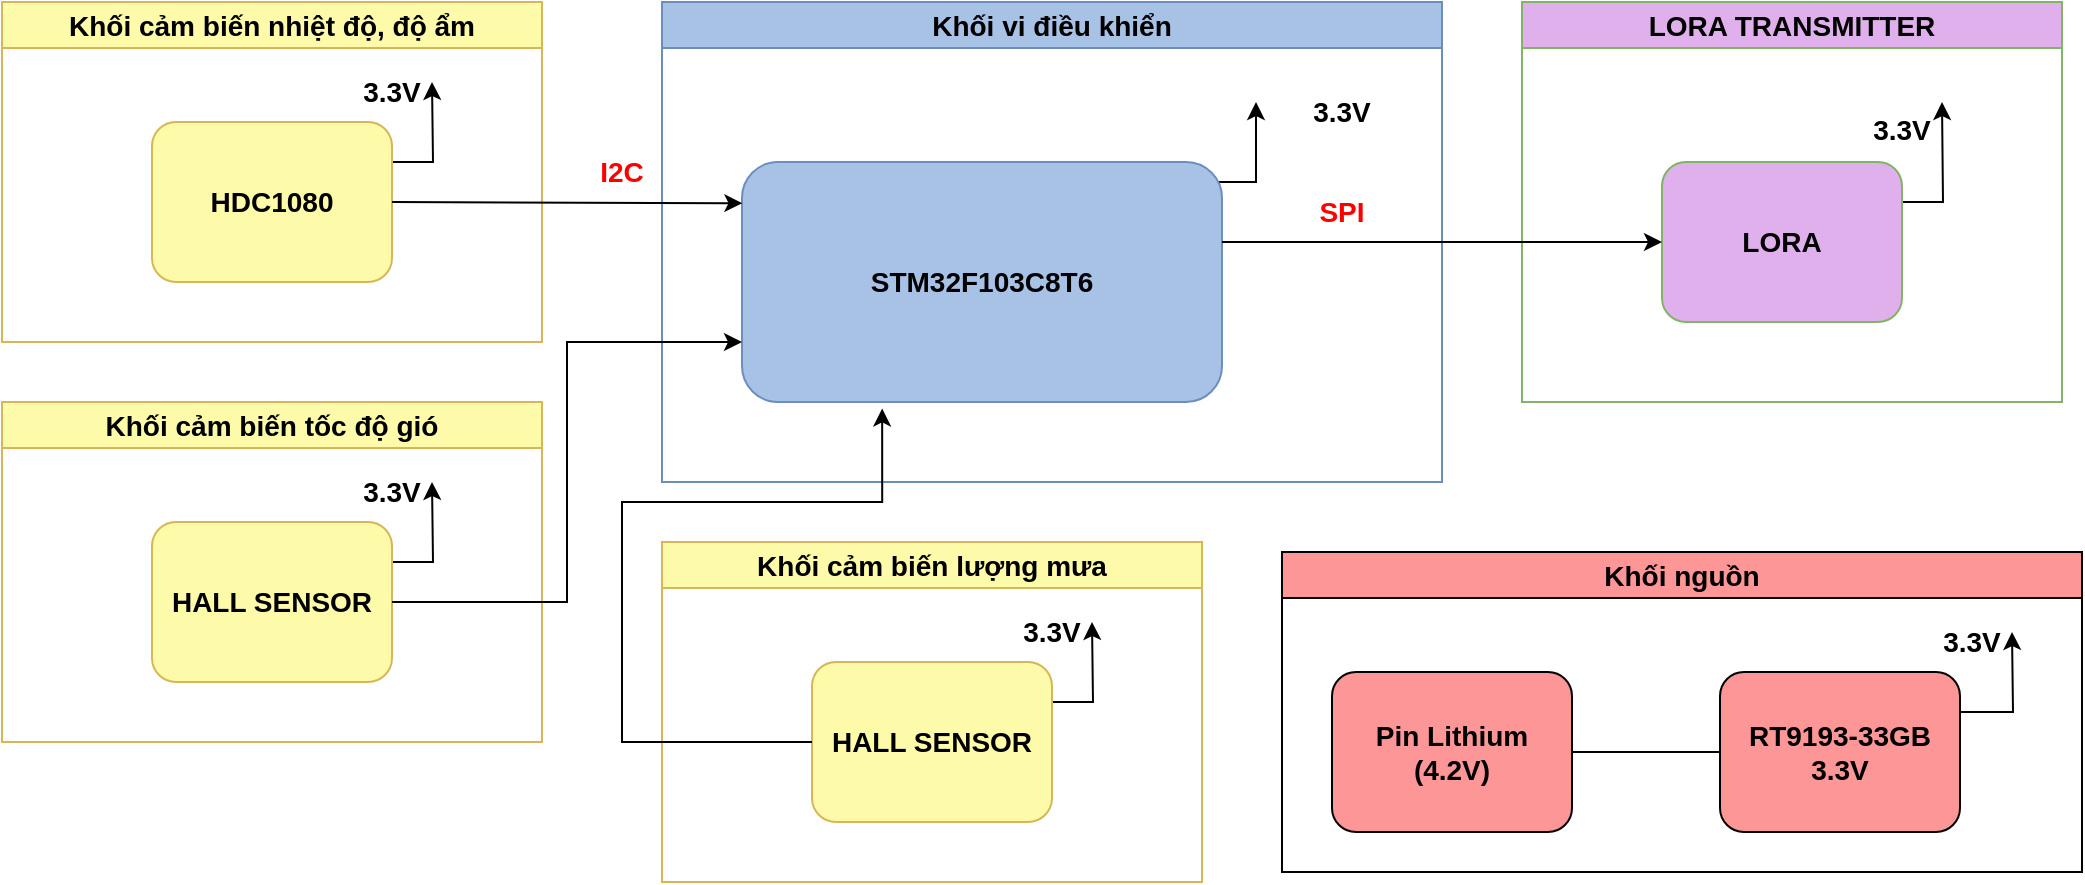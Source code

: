 <mxfile version="24.8.3">
  <diagram name="Trang-1" id="50XDKVebg6orlAEuv0TH">
    <mxGraphModel dx="2236" dy="1180" grid="1" gridSize="10" guides="1" tooltips="1" connect="1" arrows="1" fold="1" page="1" pageScale="1" pageWidth="1654" pageHeight="2336" math="0" shadow="0">
      <root>
        <mxCell id="0" />
        <mxCell id="1" parent="0" />
        <mxCell id="mu7fVTqWA4w7tYTgIMNA-5" value="Khối vi điều khiển" style="swimlane;whiteSpace=wrap;html=1;fontStyle=1;fontSize=14;fillColor=#a8c2e6;strokeColor=#6c8ebf;" parent="1" vertex="1">
          <mxGeometry x="530" y="160" width="390" height="240" as="geometry" />
        </mxCell>
        <mxCell id="mu7fVTqWA4w7tYTgIMNA-6" style="edgeStyle=orthogonalEdgeStyle;rounded=0;orthogonalLoop=1;jettySize=auto;html=1;fontStyle=1;fontSize=14;" parent="mu7fVTqWA4w7tYTgIMNA-5" edge="1">
          <mxGeometry relative="1" as="geometry">
            <mxPoint x="297" y="50" as="targetPoint" />
            <mxPoint x="277" y="90" as="sourcePoint" />
            <Array as="points">
              <mxPoint x="297" y="90" />
            </Array>
          </mxGeometry>
        </mxCell>
        <mxCell id="mu7fVTqWA4w7tYTgIMNA-8" value="STM32F103C8T6" style="rounded=1;whiteSpace=wrap;html=1;fontStyle=1;fontSize=14;fillColor=#a8c2e6;strokeColor=#6c8ebf;" parent="mu7fVTqWA4w7tYTgIMNA-5" vertex="1">
          <mxGeometry x="40" y="80" width="240" height="120" as="geometry" />
        </mxCell>
        <mxCell id="mu7fVTqWA4w7tYTgIMNA-11" value="3.3V" style="text;html=1;align=center;verticalAlign=middle;whiteSpace=wrap;rounded=0;fontStyle=1;fontSize=14;" parent="mu7fVTqWA4w7tYTgIMNA-5" vertex="1">
          <mxGeometry x="310" y="40" width="60" height="30" as="geometry" />
        </mxCell>
        <mxCell id="mu7fVTqWA4w7tYTgIMNA-14" value="SPI" style="text;html=1;align=center;verticalAlign=middle;whiteSpace=wrap;rounded=0;fontStyle=1;fontColor=#FF0000;fontSize=14;" parent="mu7fVTqWA4w7tYTgIMNA-5" vertex="1">
          <mxGeometry x="310" y="90" width="60" height="30" as="geometry" />
        </mxCell>
        <mxCell id="mu7fVTqWA4w7tYTgIMNA-17" value="Khối cảm biến nhiệt độ, độ ẩm" style="swimlane;whiteSpace=wrap;html=1;fontStyle=1;fontSize=14;fillColor=#fdfaaa;strokeColor=#d6b656;" parent="1" vertex="1">
          <mxGeometry x="200" y="160" width="270" height="170" as="geometry" />
        </mxCell>
        <mxCell id="mu7fVTqWA4w7tYTgIMNA-18" style="edgeStyle=orthogonalEdgeStyle;rounded=0;orthogonalLoop=1;jettySize=auto;html=1;exitX=1;exitY=0.25;exitDx=0;exitDy=0;fontStyle=1;fontSize=14;" parent="mu7fVTqWA4w7tYTgIMNA-17" source="mu7fVTqWA4w7tYTgIMNA-20" edge="1">
          <mxGeometry relative="1" as="geometry">
            <mxPoint x="215" y="40" as="targetPoint" />
          </mxGeometry>
        </mxCell>
        <mxCell id="mu7fVTqWA4w7tYTgIMNA-20" value="HDC1080" style="rounded=1;whiteSpace=wrap;html=1;fontStyle=1;fontSize=14;fillColor=#fdfaaa;strokeColor=#d6b656;" parent="mu7fVTqWA4w7tYTgIMNA-17" vertex="1">
          <mxGeometry x="75" y="60" width="120" height="80" as="geometry" />
        </mxCell>
        <mxCell id="mu7fVTqWA4w7tYTgIMNA-21" value="3.3V" style="text;html=1;align=center;verticalAlign=middle;whiteSpace=wrap;rounded=0;fontStyle=1;fontSize=14;" parent="mu7fVTqWA4w7tYTgIMNA-17" vertex="1">
          <mxGeometry x="165" y="30" width="60" height="30" as="geometry" />
        </mxCell>
        <mxCell id="mu7fVTqWA4w7tYTgIMNA-23" value="Khối nguồn" style="swimlane;whiteSpace=wrap;html=1;fontStyle=1;fontSize=14;fillColor=#fd9696;" parent="1" vertex="1">
          <mxGeometry x="840" y="435" width="400" height="160" as="geometry" />
        </mxCell>
        <mxCell id="mu7fVTqWA4w7tYTgIMNA-29" style="edgeStyle=orthogonalEdgeStyle;rounded=0;orthogonalLoop=1;jettySize=auto;html=1;exitX=1;exitY=0.25;exitDx=0;exitDy=0;fontStyle=1;fontSize=14;" parent="mu7fVTqWA4w7tYTgIMNA-23" source="mu7fVTqWA4w7tYTgIMNA-30" edge="1">
          <mxGeometry relative="1" as="geometry">
            <mxPoint x="365" y="40" as="targetPoint" />
          </mxGeometry>
        </mxCell>
        <mxCell id="mu7fVTqWA4w7tYTgIMNA-30" value="&lt;span style=&quot;font-size: 14px;&quot;&gt;RT9193-33GB&lt;/span&gt;&lt;div style=&quot;font-size: 14px;&quot;&gt;&lt;span style=&quot;font-size: 14px;&quot;&gt;3.3V&lt;/span&gt;&lt;/div&gt;" style="rounded=1;whiteSpace=wrap;html=1;fontStyle=1;fontSize=14;fillColor=#fd9696;" parent="mu7fVTqWA4w7tYTgIMNA-23" vertex="1">
          <mxGeometry x="219" y="60" width="120" height="80" as="geometry" />
        </mxCell>
        <mxCell id="mu7fVTqWA4w7tYTgIMNA-33" style="edgeStyle=orthogonalEdgeStyle;rounded=0;orthogonalLoop=1;jettySize=auto;html=1;exitX=1;exitY=0.5;exitDx=0;exitDy=0;entryX=0;entryY=0.5;entryDx=0;entryDy=0;endArrow=none;endFill=0;fontStyle=1;fontSize=14;" parent="mu7fVTqWA4w7tYTgIMNA-23" source="mu7fVTqWA4w7tYTgIMNA-45" target="mu7fVTqWA4w7tYTgIMNA-30" edge="1">
          <mxGeometry relative="1" as="geometry">
            <mxPoint x="175" y="100" as="sourcePoint" />
          </mxGeometry>
        </mxCell>
        <mxCell id="mu7fVTqWA4w7tYTgIMNA-34" value="3.3V" style="text;html=1;align=center;verticalAlign=middle;whiteSpace=wrap;rounded=0;fontStyle=1;fontSize=14;" parent="mu7fVTqWA4w7tYTgIMNA-23" vertex="1">
          <mxGeometry x="315" y="30" width="60" height="30" as="geometry" />
        </mxCell>
        <mxCell id="mu7fVTqWA4w7tYTgIMNA-45" value="Pin Lithium (4.2V)" style="rounded=1;whiteSpace=wrap;html=1;fontStyle=1;fontSize=14;fillColor=#fd9696;" parent="mu7fVTqWA4w7tYTgIMNA-23" vertex="1">
          <mxGeometry x="25" y="60" width="120" height="80" as="geometry" />
        </mxCell>
        <mxCell id="mu7fVTqWA4w7tYTgIMNA-43" style="edgeStyle=orthogonalEdgeStyle;rounded=0;orthogonalLoop=1;jettySize=auto;html=1;exitX=1;exitY=0.5;exitDx=0;exitDy=0;entryX=0.001;entryY=0.172;entryDx=0;entryDy=0;fontSize=14;entryPerimeter=0;" parent="1" source="mu7fVTqWA4w7tYTgIMNA-20" target="mu7fVTqWA4w7tYTgIMNA-8" edge="1">
          <mxGeometry relative="1" as="geometry">
            <Array as="points">
              <mxPoint x="570" y="261" />
            </Array>
          </mxGeometry>
        </mxCell>
        <mxCell id="mu7fVTqWA4w7tYTgIMNA-50" value="Khối cảm biến tốc độ gió" style="swimlane;whiteSpace=wrap;html=1;fontStyle=1;fontSize=14;fillColor=#fdfaaa;strokeColor=#d6b656;" parent="1" vertex="1">
          <mxGeometry x="200" y="360" width="270" height="170" as="geometry" />
        </mxCell>
        <mxCell id="mu7fVTqWA4w7tYTgIMNA-51" style="edgeStyle=orthogonalEdgeStyle;rounded=0;orthogonalLoop=1;jettySize=auto;html=1;exitX=1;exitY=0.25;exitDx=0;exitDy=0;fontStyle=1;fontSize=14;" parent="mu7fVTqWA4w7tYTgIMNA-50" source="mu7fVTqWA4w7tYTgIMNA-53" edge="1">
          <mxGeometry relative="1" as="geometry">
            <mxPoint x="215" y="40" as="targetPoint" />
          </mxGeometry>
        </mxCell>
        <mxCell id="mu7fVTqWA4w7tYTgIMNA-53" value="HALL SENSOR" style="rounded=1;whiteSpace=wrap;html=1;fontStyle=1;fontSize=14;fillColor=#fdfaaa;strokeColor=#d6b656;" parent="mu7fVTqWA4w7tYTgIMNA-50" vertex="1">
          <mxGeometry x="75" y="60" width="120" height="80" as="geometry" />
        </mxCell>
        <mxCell id="mu7fVTqWA4w7tYTgIMNA-54" value="3.3V" style="text;html=1;align=center;verticalAlign=middle;whiteSpace=wrap;rounded=0;fontStyle=1;fontSize=14;" parent="mu7fVTqWA4w7tYTgIMNA-50" vertex="1">
          <mxGeometry x="165" y="30" width="60" height="30" as="geometry" />
        </mxCell>
        <mxCell id="mu7fVTqWA4w7tYTgIMNA-56" value="Khối cảm biến lượng mưa" style="swimlane;whiteSpace=wrap;html=1;fontStyle=1;fontSize=14;fillColor=#fdfaaa;strokeColor=#d6b656;" parent="1" vertex="1">
          <mxGeometry x="530" y="430" width="270" height="170" as="geometry" />
        </mxCell>
        <mxCell id="mu7fVTqWA4w7tYTgIMNA-57" style="edgeStyle=orthogonalEdgeStyle;rounded=0;orthogonalLoop=1;jettySize=auto;html=1;exitX=1;exitY=0.25;exitDx=0;exitDy=0;fontStyle=1;fontSize=14;" parent="mu7fVTqWA4w7tYTgIMNA-56" source="mu7fVTqWA4w7tYTgIMNA-59" edge="1">
          <mxGeometry relative="1" as="geometry">
            <mxPoint x="215" y="40" as="targetPoint" />
          </mxGeometry>
        </mxCell>
        <mxCell id="mu7fVTqWA4w7tYTgIMNA-59" value="HALL SENSOR" style="rounded=1;whiteSpace=wrap;html=1;fontStyle=1;fontSize=14;fillColor=#fdfaaa;strokeColor=#d6b656;" parent="mu7fVTqWA4w7tYTgIMNA-56" vertex="1">
          <mxGeometry x="75" y="60" width="120" height="80" as="geometry" />
        </mxCell>
        <mxCell id="mu7fVTqWA4w7tYTgIMNA-60" value="3.3V" style="text;html=1;align=center;verticalAlign=middle;whiteSpace=wrap;rounded=0;fontStyle=1;fontSize=14;" parent="mu7fVTqWA4w7tYTgIMNA-56" vertex="1">
          <mxGeometry x="165" y="30" width="60" height="30" as="geometry" />
        </mxCell>
        <mxCell id="mu7fVTqWA4w7tYTgIMNA-62" style="edgeStyle=orthogonalEdgeStyle;rounded=0;orthogonalLoop=1;jettySize=auto;html=1;exitX=1;exitY=0.5;exitDx=0;exitDy=0;entryX=0;entryY=0.75;entryDx=0;entryDy=0;" parent="1" source="mu7fVTqWA4w7tYTgIMNA-53" target="mu7fVTqWA4w7tYTgIMNA-8" edge="1">
          <mxGeometry relative="1" as="geometry" />
        </mxCell>
        <mxCell id="mu7fVTqWA4w7tYTgIMNA-63" style="edgeStyle=orthogonalEdgeStyle;rounded=0;orthogonalLoop=1;jettySize=auto;html=1;exitX=0;exitY=0.5;exitDx=0;exitDy=0;entryX=0.292;entryY=1.027;entryDx=0;entryDy=0;entryPerimeter=0;" parent="1" source="mu7fVTqWA4w7tYTgIMNA-59" target="mu7fVTqWA4w7tYTgIMNA-8" edge="1">
          <mxGeometry relative="1" as="geometry">
            <mxPoint x="840" y="360" as="targetPoint" />
            <Array as="points">
              <mxPoint x="510" y="530" />
              <mxPoint x="510" y="410" />
              <mxPoint x="640" y="410" />
            </Array>
          </mxGeometry>
        </mxCell>
        <mxCell id="mu7fVTqWA4w7tYTgIMNA-64" value="LORA TRANSMITTER" style="swimlane;whiteSpace=wrap;html=1;fontStyle=1;fontSize=14;fillColor=#DFB0EB;strokeColor=#82b366;" parent="1" vertex="1">
          <mxGeometry x="960" y="160" width="270" height="200" as="geometry" />
        </mxCell>
        <mxCell id="mu7fVTqWA4w7tYTgIMNA-65" style="edgeStyle=orthogonalEdgeStyle;rounded=0;orthogonalLoop=1;jettySize=auto;html=1;exitX=1;exitY=0.25;exitDx=0;exitDy=0;fontStyle=1;fontSize=14;" parent="mu7fVTqWA4w7tYTgIMNA-64" source="mu7fVTqWA4w7tYTgIMNA-66" edge="1">
          <mxGeometry relative="1" as="geometry">
            <mxPoint x="210" y="50" as="targetPoint" />
          </mxGeometry>
        </mxCell>
        <mxCell id="mu7fVTqWA4w7tYTgIMNA-66" value="LORA" style="rounded=1;whiteSpace=wrap;html=1;fontStyle=1;fontSize=14;fillColor=#DFB0EB;strokeColor=#82b366;" parent="mu7fVTqWA4w7tYTgIMNA-64" vertex="1">
          <mxGeometry x="70" y="80" width="120" height="80" as="geometry" />
        </mxCell>
        <mxCell id="mu7fVTqWA4w7tYTgIMNA-67" value="3.3V" style="text;html=1;align=center;verticalAlign=middle;whiteSpace=wrap;rounded=0;fontStyle=1;fontSize=14;" parent="mu7fVTqWA4w7tYTgIMNA-64" vertex="1">
          <mxGeometry x="160" y="49" width="60" height="30" as="geometry" />
        </mxCell>
        <mxCell id="mu7fVTqWA4w7tYTgIMNA-68" style="edgeStyle=orthogonalEdgeStyle;rounded=0;orthogonalLoop=1;jettySize=auto;html=1;" parent="1" target="mu7fVTqWA4w7tYTgIMNA-66" edge="1">
          <mxGeometry relative="1" as="geometry">
            <mxPoint x="810" y="280" as="sourcePoint" />
            <Array as="points">
              <mxPoint x="810" y="280" />
            </Array>
          </mxGeometry>
        </mxCell>
        <mxCell id="mu7fVTqWA4w7tYTgIMNA-13" value="I2C" style="text;html=1;align=center;verticalAlign=middle;whiteSpace=wrap;rounded=0;fontStyle=1;fontColor=#FF0000;fontSize=14;" parent="1" vertex="1">
          <mxGeometry x="480" y="230" width="60" height="30" as="geometry" />
        </mxCell>
      </root>
    </mxGraphModel>
  </diagram>
</mxfile>
